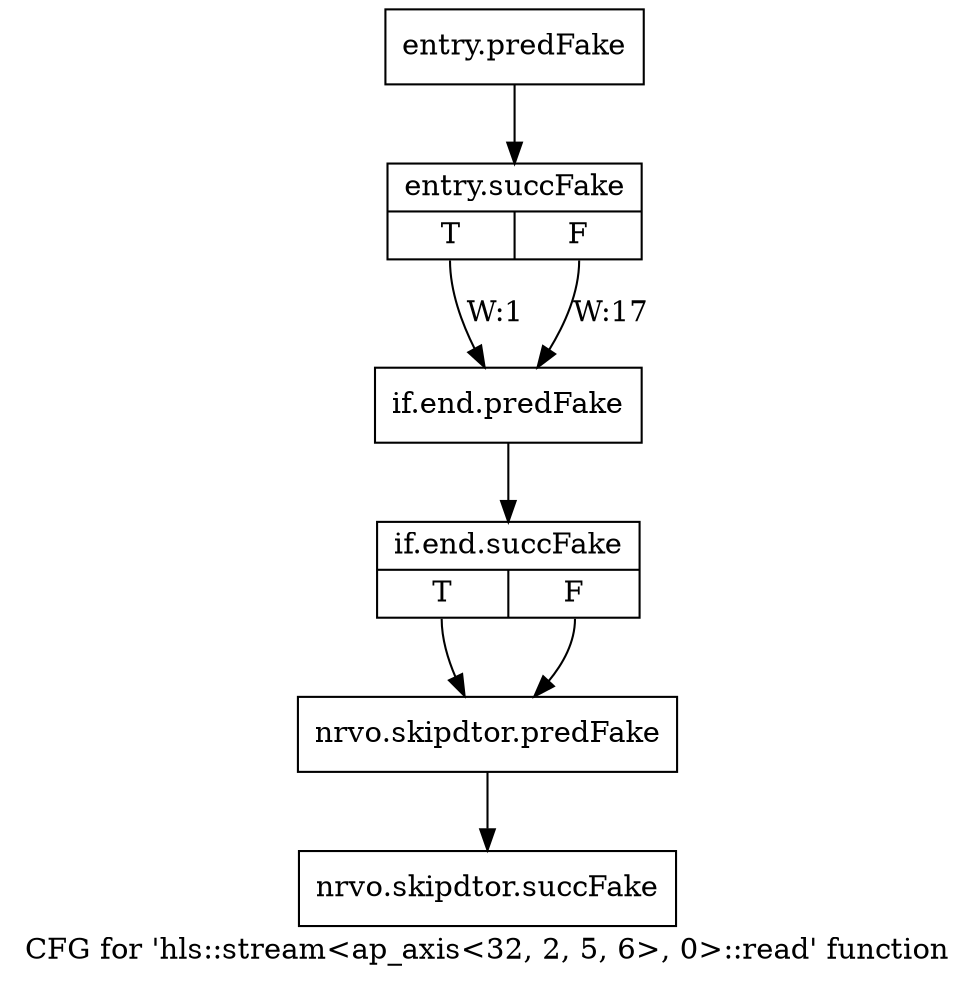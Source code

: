 digraph "CFG for 'hls::stream\<ap_axis\<32, 2, 5, 6\>, 0\>::read' function" {
	label="CFG for 'hls::stream\<ap_axis\<32, 2, 5, 6\>, 0\>::read' function";

	Node0x4781c00 [shape=record,filename="",linenumber="",label="{entry.predFake}"];
	Node0x4781c00 -> Node0x4767f60[ callList="" memoryops="" filename="/proj/xbuilds/2019.2_0801_1/installs/lin64/Scout/HEAD/include/hls_stream.h"];
	Node0x4767f60 [shape=record,filename="/proj/xbuilds/2019.2_0801_1/installs/lin64/Scout/HEAD/include/hls_stream.h",linenumber="165",label="{entry.succFake|{<s0>T|<s1>F}}"];
	Node0x4767f60:s0 -> Node0x4754d60[label="W:1" callList="" memoryops="" filename="/proj/xbuilds/2019.2_0801_1/installs/lin64/Scout/HEAD/include/hls_stream.h"];
	Node0x4767f60:s1 -> Node0x4754d60[label="W:17" callList="" memoryops="" filename="/proj/xbuilds/2019.2_0801_1/installs/lin64/Scout/HEAD/include/hls_stream.h"];
	Node0x4754d60 [shape=record,filename="/proj/xbuilds/2019.2_0801_1/installs/lin64/Scout/HEAD/include/hls_stream.h",linenumber="176",label="{if.end.predFake}"];
	Node0x4754d60 -> Node0x4766e90[ callList="" memoryops="" filename="/proj/xbuilds/2019.2_0801_1/installs/lin64/Scout/HEAD/include/hls_stream.h"];
	Node0x4766e90 [shape=record,filename="/proj/xbuilds/2019.2_0801_1/installs/lin64/Scout/HEAD/include/hls_stream.h",linenumber="177",label="{if.end.succFake|{<s0>T|<s1>F}}"];
	Node0x4766e90:s0 -> Node0x4789c30;
	Node0x4766e90:s1 -> Node0x4789c30[ callList="" memoryops="" filename="/proj/xbuilds/2019.2_0801_1/installs/lin64/Scout/HEAD/include/hls_stream.h"];
	Node0x4789c30 [shape=record,filename="/proj/xbuilds/2019.2_0801_1/installs/lin64/Scout/HEAD/include/hls_stream.h",linenumber="177",label="{nrvo.skipdtor.predFake}"];
	Node0x4789c30 -> Node0x4769710[ callList="" memoryops="" filename="/proj/xbuilds/2019.2_0801_1/installs/lin64/Scout/HEAD/include/hls_stream.h"];
	Node0x4769710 [shape=record,filename="/proj/xbuilds/2019.2_0801_1/installs/lin64/Scout/HEAD/include/hls_stream.h",linenumber="177",label="{nrvo.skipdtor.succFake}"];
}
